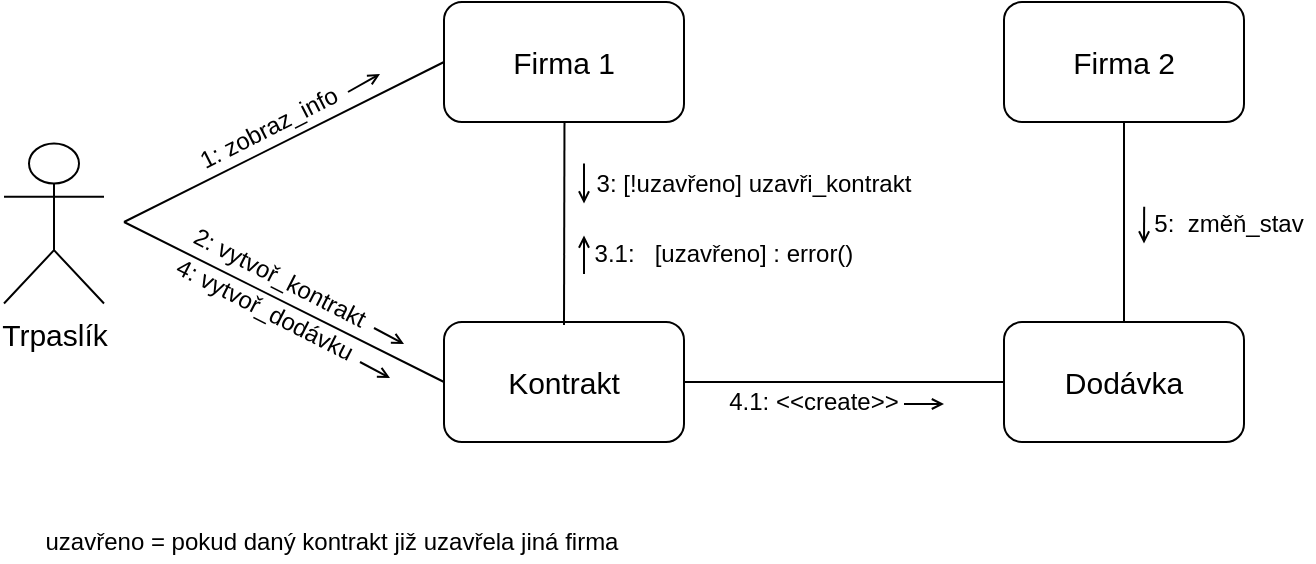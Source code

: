 <mxfile version="22.1.2" type="device">
  <diagram id="C5RBs43oDa-KdzZeNtuy" name="Page-1">
    <mxGraphModel dx="863" dy="505" grid="1" gridSize="10" guides="1" tooltips="1" connect="1" arrows="1" fold="1" page="1" pageScale="1" pageWidth="827" pageHeight="1169" math="0" shadow="0">
      <root>
        <mxCell id="WIyWlLk6GJQsqaUBKTNV-0" />
        <mxCell id="WIyWlLk6GJQsqaUBKTNV-1" parent="WIyWlLk6GJQsqaUBKTNV-0" />
        <mxCell id="FJD2FRnrmNHh2SmlbhWa-0" value="&lt;font style=&quot;font-size: 15px;&quot;&gt;Trpaslík&lt;/font&gt;" style="shape=umlActor;verticalLabelPosition=bottom;verticalAlign=top;html=1;outlineConnect=0;" parent="WIyWlLk6GJQsqaUBKTNV-1" vertex="1">
          <mxGeometry x="100" y="230.75" width="50" height="80" as="geometry" />
        </mxCell>
        <mxCell id="FJD2FRnrmNHh2SmlbhWa-2" value="&lt;font style=&quot;font-size: 15px;&quot;&gt;Firma 1&lt;/font&gt;" style="rounded=1;whiteSpace=wrap;html=1;" parent="WIyWlLk6GJQsqaUBKTNV-1" vertex="1">
          <mxGeometry x="320" y="160" width="120" height="60" as="geometry" />
        </mxCell>
        <mxCell id="FJD2FRnrmNHh2SmlbhWa-3" value="&lt;font style=&quot;font-size: 15px;&quot;&gt;Kontrakt&lt;/font&gt;" style="rounded=1;whiteSpace=wrap;html=1;" parent="WIyWlLk6GJQsqaUBKTNV-1" vertex="1">
          <mxGeometry x="320" y="320" width="120" height="60" as="geometry" />
        </mxCell>
        <mxCell id="FJD2FRnrmNHh2SmlbhWa-4" value="&lt;font style=&quot;font-size: 15px;&quot;&gt;Dodávka&lt;/font&gt;" style="rounded=1;whiteSpace=wrap;html=1;" parent="WIyWlLk6GJQsqaUBKTNV-1" vertex="1">
          <mxGeometry x="600" y="320" width="120" height="60" as="geometry" />
        </mxCell>
        <mxCell id="FJD2FRnrmNHh2SmlbhWa-5" value="&lt;font style=&quot;font-size: 15px;&quot;&gt;Firma 2&lt;/font&gt;" style="rounded=1;whiteSpace=wrap;html=1;" parent="WIyWlLk6GJQsqaUBKTNV-1" vertex="1">
          <mxGeometry x="600" y="160" width="120" height="60" as="geometry" />
        </mxCell>
        <mxCell id="FJD2FRnrmNHh2SmlbhWa-6" value="" style="endArrow=none;html=1;rounded=0;entryX=0;entryY=0.5;entryDx=0;entryDy=0;endFill=0;" parent="WIyWlLk6GJQsqaUBKTNV-1" target="FJD2FRnrmNHh2SmlbhWa-2" edge="1">
          <mxGeometry width="50" height="50" relative="1" as="geometry">
            <mxPoint x="160" y="270" as="sourcePoint" />
            <mxPoint x="240" y="220" as="targetPoint" />
          </mxGeometry>
        </mxCell>
        <mxCell id="FJD2FRnrmNHh2SmlbhWa-7" value="1: zobraz_info" style="text;html=1;strokeColor=none;fillColor=none;align=center;verticalAlign=middle;whiteSpace=wrap;rounded=0;rotation=333;" parent="WIyWlLk6GJQsqaUBKTNV-1" vertex="1">
          <mxGeometry x="180" y="208" width="105" height="30" as="geometry" />
        </mxCell>
        <mxCell id="FJD2FRnrmNHh2SmlbhWa-8" value="" style="endArrow=none;html=1;rounded=0;endFill=0;" parent="WIyWlLk6GJQsqaUBKTNV-1" edge="1">
          <mxGeometry width="50" height="50" relative="1" as="geometry">
            <mxPoint x="160" y="270" as="sourcePoint" />
            <mxPoint x="320" y="350" as="targetPoint" />
          </mxGeometry>
        </mxCell>
        <mxCell id="FJD2FRnrmNHh2SmlbhWa-9" value="2: vytvoř_kontrakt" style="text;html=1;strokeColor=none;fillColor=none;align=center;verticalAlign=middle;whiteSpace=wrap;rounded=0;rotation=27;" parent="WIyWlLk6GJQsqaUBKTNV-1" vertex="1">
          <mxGeometry x="183" y="283" width="110" height="30" as="geometry" />
        </mxCell>
        <mxCell id="FJD2FRnrmNHh2SmlbhWa-13" value="3: [!uzavřeno] uzavři_kontrakt" style="text;html=1;strokeColor=none;fillColor=none;align=center;verticalAlign=middle;whiteSpace=wrap;rounded=0;" parent="WIyWlLk6GJQsqaUBKTNV-1" vertex="1">
          <mxGeometry x="390" y="240.75" width="170" height="20" as="geometry" />
        </mxCell>
        <mxCell id="FJD2FRnrmNHh2SmlbhWa-16" value="4: vytvoř_dodávku" style="text;html=1;strokeColor=none;fillColor=none;align=center;verticalAlign=middle;whiteSpace=wrap;rounded=0;rotation=27;" parent="WIyWlLk6GJQsqaUBKTNV-1" vertex="1">
          <mxGeometry x="178" y="299" width="105" height="30" as="geometry" />
        </mxCell>
        <mxCell id="FJD2FRnrmNHh2SmlbhWa-18" value="4.1:&amp;nbsp;&amp;lt;&amp;lt;create&amp;gt;&amp;gt;" style="text;html=1;strokeColor=none;fillColor=none;align=center;verticalAlign=middle;whiteSpace=wrap;rounded=0;" parent="WIyWlLk6GJQsqaUBKTNV-1" vertex="1">
          <mxGeometry x="460" y="345" width="90" height="30" as="geometry" />
        </mxCell>
        <mxCell id="FJD2FRnrmNHh2SmlbhWa-19" value="" style="endArrow=none;html=1;rounded=0;entryX=0;entryY=0.5;entryDx=0;entryDy=0;exitX=1;exitY=0.5;exitDx=0;exitDy=0;endFill=0;" parent="WIyWlLk6GJQsqaUBKTNV-1" source="FJD2FRnrmNHh2SmlbhWa-3" target="FJD2FRnrmNHh2SmlbhWa-4" edge="1">
          <mxGeometry width="50" height="50" relative="1" as="geometry">
            <mxPoint x="170" y="410" as="sourcePoint" />
            <mxPoint x="220" y="360" as="targetPoint" />
          </mxGeometry>
        </mxCell>
        <mxCell id="FJD2FRnrmNHh2SmlbhWa-20" value="" style="endArrow=none;html=1;rounded=0;entryX=0.5;entryY=0;entryDx=0;entryDy=0;exitX=0.5;exitY=1;exitDx=0;exitDy=0;endFill=0;" parent="WIyWlLk6GJQsqaUBKTNV-1" source="FJD2FRnrmNHh2SmlbhWa-5" target="FJD2FRnrmNHh2SmlbhWa-4" edge="1">
          <mxGeometry width="50" height="50" relative="1" as="geometry">
            <mxPoint x="550" y="300" as="sourcePoint" />
            <mxPoint x="600" y="250" as="targetPoint" />
          </mxGeometry>
        </mxCell>
        <mxCell id="FJD2FRnrmNHh2SmlbhWa-21" value="5:&amp;nbsp; změň_stav" style="text;html=1;strokeColor=none;fillColor=none;align=center;verticalAlign=middle;whiteSpace=wrap;rounded=0;" parent="WIyWlLk6GJQsqaUBKTNV-1" vertex="1">
          <mxGeometry x="670" y="260.75" width="85" height="20" as="geometry" />
        </mxCell>
        <mxCell id="FJD2FRnrmNHh2SmlbhWa-22" value="" style="endArrow=none;html=1;rounded=0;entryX=0.331;entryY=0.026;entryDx=0;entryDy=0;entryPerimeter=0;exitX=0.333;exitY=1;exitDx=0;exitDy=0;exitPerimeter=0;endFill=0;" parent="WIyWlLk6GJQsqaUBKTNV-1" edge="1">
          <mxGeometry width="50" height="50" relative="1" as="geometry">
            <mxPoint x="380.24" y="220" as="sourcePoint" />
            <mxPoint x="380" y="321.56" as="targetPoint" />
          </mxGeometry>
        </mxCell>
        <mxCell id="cRokHoSFC9lqe7igT4dK-1" value="" style="endArrow=open;html=1;rounded=0;endSize=4;endFill=0;exitX=0;exitY=0;exitDx=0;exitDy=0;entryX=0;entryY=1;entryDx=0;entryDy=0;" parent="WIyWlLk6GJQsqaUBKTNV-1" source="FJD2FRnrmNHh2SmlbhWa-13" edge="1" target="FJD2FRnrmNHh2SmlbhWa-13">
          <mxGeometry width="50" height="50" relative="1" as="geometry">
            <mxPoint x="360" y="260" as="sourcePoint" />
            <mxPoint x="360" y="270" as="targetPoint" />
          </mxGeometry>
        </mxCell>
        <mxCell id="cRokHoSFC9lqe7igT4dK-2" style="edgeStyle=orthogonalEdgeStyle;rounded=0;orthogonalLoop=1;jettySize=auto;html=1;entryX=0;entryY=1;entryDx=0;entryDy=0;endArrow=open;endFill=0;endSize=4;exitX=0.001;exitY=0.084;exitDx=0;exitDy=0;exitPerimeter=0;" parent="WIyWlLk6GJQsqaUBKTNV-1" target="FJD2FRnrmNHh2SmlbhWa-21" edge="1" source="FJD2FRnrmNHh2SmlbhWa-21">
          <mxGeometry relative="1" as="geometry">
            <mxPoint x="670" y="260" as="sourcePoint" />
          </mxGeometry>
        </mxCell>
        <mxCell id="cRokHoSFC9lqe7igT4dK-4" value="" style="endArrow=open;html=1;rounded=0;endSize=4;endFill=0;" parent="WIyWlLk6GJQsqaUBKTNV-1" edge="1">
          <mxGeometry width="50" height="50" relative="1" as="geometry">
            <mxPoint x="272" y="205" as="sourcePoint" />
            <mxPoint x="288" y="196" as="targetPoint" />
          </mxGeometry>
        </mxCell>
        <mxCell id="cRokHoSFC9lqe7igT4dK-5" value="" style="endArrow=open;html=1;rounded=0;endSize=4;endFill=0;" parent="WIyWlLk6GJQsqaUBKTNV-1" edge="1">
          <mxGeometry width="50" height="50" relative="1" as="geometry">
            <mxPoint x="550" y="361" as="sourcePoint" />
            <mxPoint x="570" y="361" as="targetPoint" />
          </mxGeometry>
        </mxCell>
        <mxCell id="cRokHoSFC9lqe7igT4dK-6" value="" style="endArrow=open;html=1;rounded=0;endSize=4;endFill=0;" parent="WIyWlLk6GJQsqaUBKTNV-1" edge="1">
          <mxGeometry width="50" height="50" relative="1" as="geometry">
            <mxPoint x="285" y="323" as="sourcePoint" />
            <mxPoint x="300" y="331" as="targetPoint" />
          </mxGeometry>
        </mxCell>
        <mxCell id="cRokHoSFC9lqe7igT4dK-7" value="" style="endArrow=open;html=1;rounded=0;endSize=4;endFill=0;" parent="WIyWlLk6GJQsqaUBKTNV-1" edge="1">
          <mxGeometry width="50" height="50" relative="1" as="geometry">
            <mxPoint x="278" y="340" as="sourcePoint" />
            <mxPoint x="293" y="348" as="targetPoint" />
          </mxGeometry>
        </mxCell>
        <mxCell id="RHh_vD0SDoRUE1nL3me7-0" value="3.1:&amp;nbsp; &amp;nbsp;[uzavřeno] : error()" style="text;html=1;strokeColor=none;fillColor=none;align=center;verticalAlign=middle;whiteSpace=wrap;rounded=0;rotation=0;" parent="WIyWlLk6GJQsqaUBKTNV-1" vertex="1">
          <mxGeometry x="390" y="276.75" width="140" height="19.25" as="geometry" />
        </mxCell>
        <mxCell id="RHh_vD0SDoRUE1nL3me7-2" value="uzavřeno = pokud daný kontrakt již uzavřela jiná firma" style="text;html=1;strokeColor=none;fillColor=none;align=center;verticalAlign=middle;whiteSpace=wrap;rounded=0;" parent="WIyWlLk6GJQsqaUBKTNV-1" vertex="1">
          <mxGeometry x="114" y="420" width="300" height="20" as="geometry" />
        </mxCell>
        <mxCell id="RHh_vD0SDoRUE1nL3me7-4" value="" style="endArrow=none;html=1;rounded=0;endSize=4;endFill=0;startArrow=open;startFill=0;entryX=0;entryY=1;entryDx=0;entryDy=0;startSize=4;exitX=0;exitY=0;exitDx=0;exitDy=0;" parent="WIyWlLk6GJQsqaUBKTNV-1" edge="1" target="RHh_vD0SDoRUE1nL3me7-0" source="RHh_vD0SDoRUE1nL3me7-0">
          <mxGeometry width="50" height="50" relative="1" as="geometry">
            <mxPoint x="400" y="290" as="sourcePoint" />
            <mxPoint x="400" y="280.75" as="targetPoint" />
          </mxGeometry>
        </mxCell>
      </root>
    </mxGraphModel>
  </diagram>
</mxfile>
